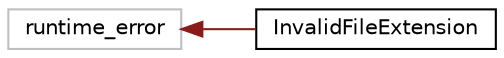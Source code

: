 digraph "Graphical Class Hierarchy"
{
  edge [fontname="Helvetica",fontsize="10",labelfontname="Helvetica",labelfontsize="10"];
  node [fontname="Helvetica",fontsize="10",shape=record];
  rankdir="LR";
  Node1 [label="runtime_error",height=0.2,width=0.4,color="grey75", fillcolor="white", style="filled"];
  Node1 -> Node0 [dir="back",color="firebrick4",fontsize="10",style="solid",fontname="Helvetica"];
  Node0 [label="InvalidFileExtension",height=0.2,width=0.4,color="black", fillcolor="white", style="filled",URL="$classInvalidFileExtension.html",tooltip="Represents an exception thrown whenever an attempt to work with an invalid file (e.g. non-existent) is made. "];
}
